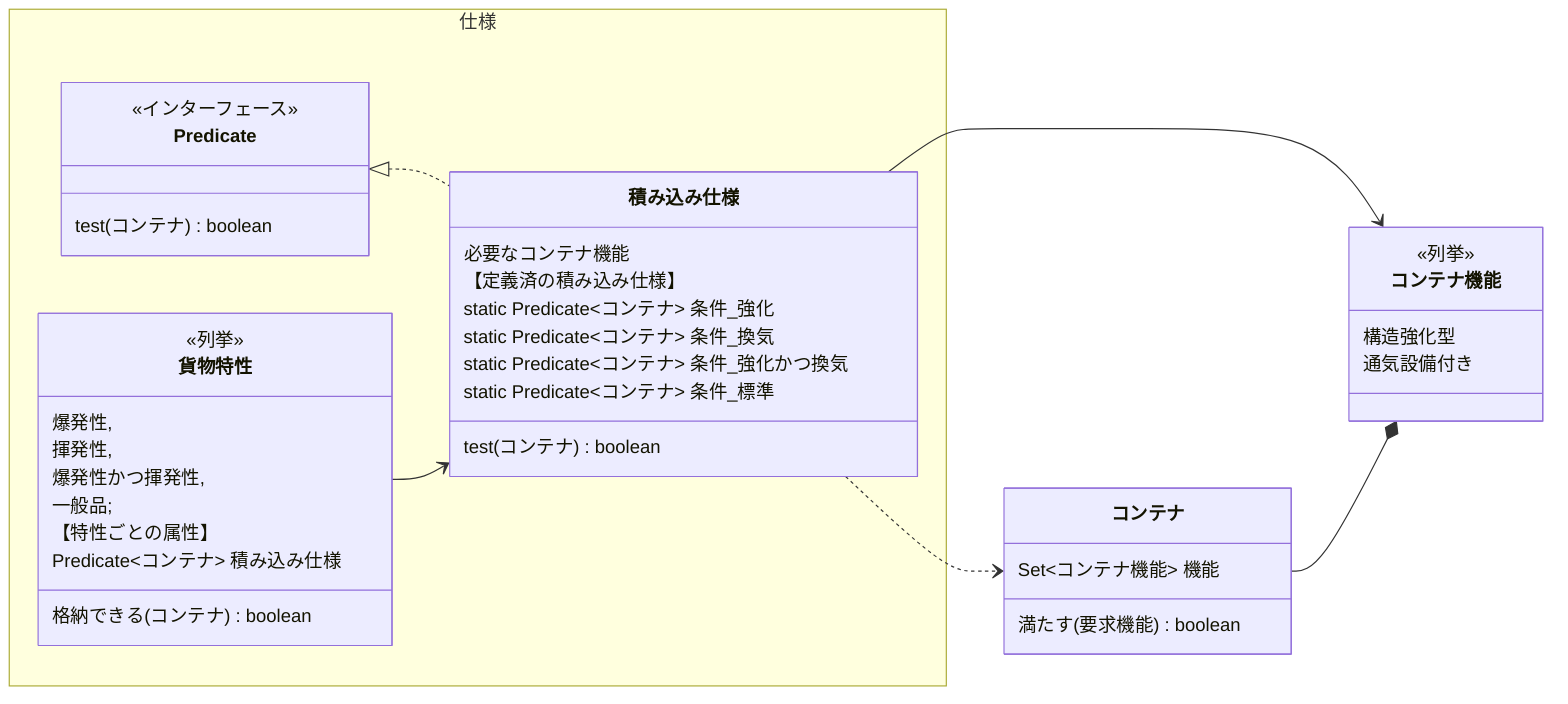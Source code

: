 classDiagram
    direction LR
    Predicate <|.. Specification
    貨物特性 --> Specification
    Specification --> コンテナ機能
    Specification ..> コンテナ
    コンテナ --* コンテナ機能

    namespace 仕様 {
        class Predicate {
            <<インターフェース>>
            test(コンテナ) boolean
        }

        class 貨物特性 {
            <<列挙>>
            爆発性,
            揮発性,
            爆発性かつ揮発性,
            一般品;
            【特性ごとの属性】
            Predicate<コンテナ> 積み込み仕様
            格納できる(コンテナ) boolean
        }

        class Specification["積み込み仕様"] {
            必要なコンテナ機能
            【定義済の積み込み仕様】
            static Predicate~コンテナ~ 条件_強化
            static Predicate~コンテナ~ 条件_換気
            static Predicate~コンテナ~ 条件_強化かつ換気
            static Predicate~コンテナ~ 条件_標準
            test(コンテナ) boolean
        }
    }

    class コンテナ {
        Set~コンテナ機能~ 機能
        満たす(要求機能) boolean
    }

    class コンテナ機能 {
        <<列挙>>
        構造強化型
        通気設備付き
    }